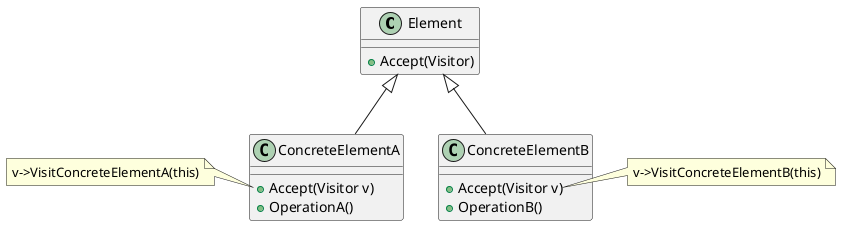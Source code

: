 @startuml Visitor

class Element {
    {method} +Accept(Visitor)
}

class ConcreteElementA {
    {method} +Accept(Visitor v)
    {method} +OperationA()
}
note left of ConcreteElementA::Accept
v->VisitConcreteElementA(this)
end note

class ConcreteElementB {
    {method} +Accept(Visitor v)
    {method} +OperationB()
}
note right of ConcreteElementB::Accept
v->VisitConcreteElementB(this)
end note

Element <|-- ConcreteElementA
Element <|-- ConcreteElementB

@enduml